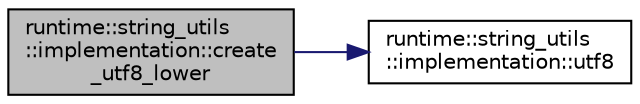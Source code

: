 digraph "runtime::string_utils::implementation::create_utf8_lower"
{
 // LATEX_PDF_SIZE
  edge [fontname="Helvetica",fontsize="10",labelfontname="Helvetica",labelfontsize="10"];
  node [fontname="Helvetica",fontsize="10",shape=record];
  rankdir="LR";
  Node1 [label="runtime::string_utils\l::implementation::create\l_utf8_lower",height=0.2,width=0.4,color="black", fillcolor="grey75", style="filled", fontcolor="black",tooltip=" "];
  Node1 -> Node2 [color="midnightblue",fontsize="10",style="solid",fontname="Helvetica"];
  Node2 [label="runtime::string_utils\l::implementation::utf8",height=0.2,width=0.4,color="black", fillcolor="white", style="filled",URL="$namespaceruntime_1_1string__utils_1_1implementation.html#ac650c7a5247b8aad519fe290d0b920d2",tooltip=" "];
}
